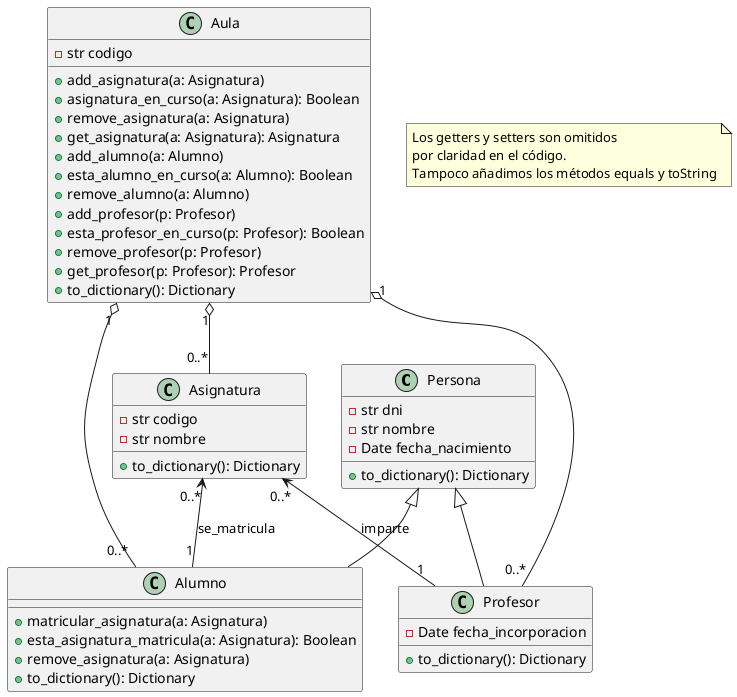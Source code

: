 @startuml aula

Persona <|-- Alumno
Persona <|-- Profesor
Aula "1" o-- "0..*" Alumno
Aula "1" o-- "0..*" Profesor
Aula "1" o-- "0..*" Asignatura
Asignatura "0..*" <-- "1" Alumno : se_matricula
Asignatura "0..*" <-- "1" Profesor: imparte


class Aula {
   - str codigo
   + add_asignatura(a: Asignatura)
   + asignatura_en_curso(a: Asignatura): Boolean
   + remove_asignatura(a: Asignatura)
   + get_asignatura(a: Asignatura): Asignatura
   + add_alumno(a: Alumno)
   + esta_alumno_en_curso(a: Alumno): Boolean
   + remove_alumno(a: Alumno)
   + add_profesor(p: Profesor)
   + esta_profesor_en_curso(p: Profesor): Boolean
   + remove_profesor(p: Profesor)
   + get_profesor(p: Profesor): Profesor
   + to_dictionary(): Dictionary
}

class Asignatura {
   - str codigo
   - str nombre
   + to_dictionary(): Dictionary
}

class Persona {
   - str dni
   - str nombre
   - Date fecha_nacimiento
   + to_dictionary(): Dictionary
}

class Alumno {
    + matricular_asignatura(a: Asignatura)
    + esta_asignatura_matricula(a: Asignatura): Boolean
    + remove_asignatura(a: Asignatura)
    + to_dictionary(): Dictionary
}

class Profesor {
   - Date fecha_incorporacion
   + to_dictionary(): Dictionary
}

note as N1
    Los getters y setters son omitidos
    por claridad en el código.
    Tampoco añadimos los métodos equals y toString
end note

@enduml